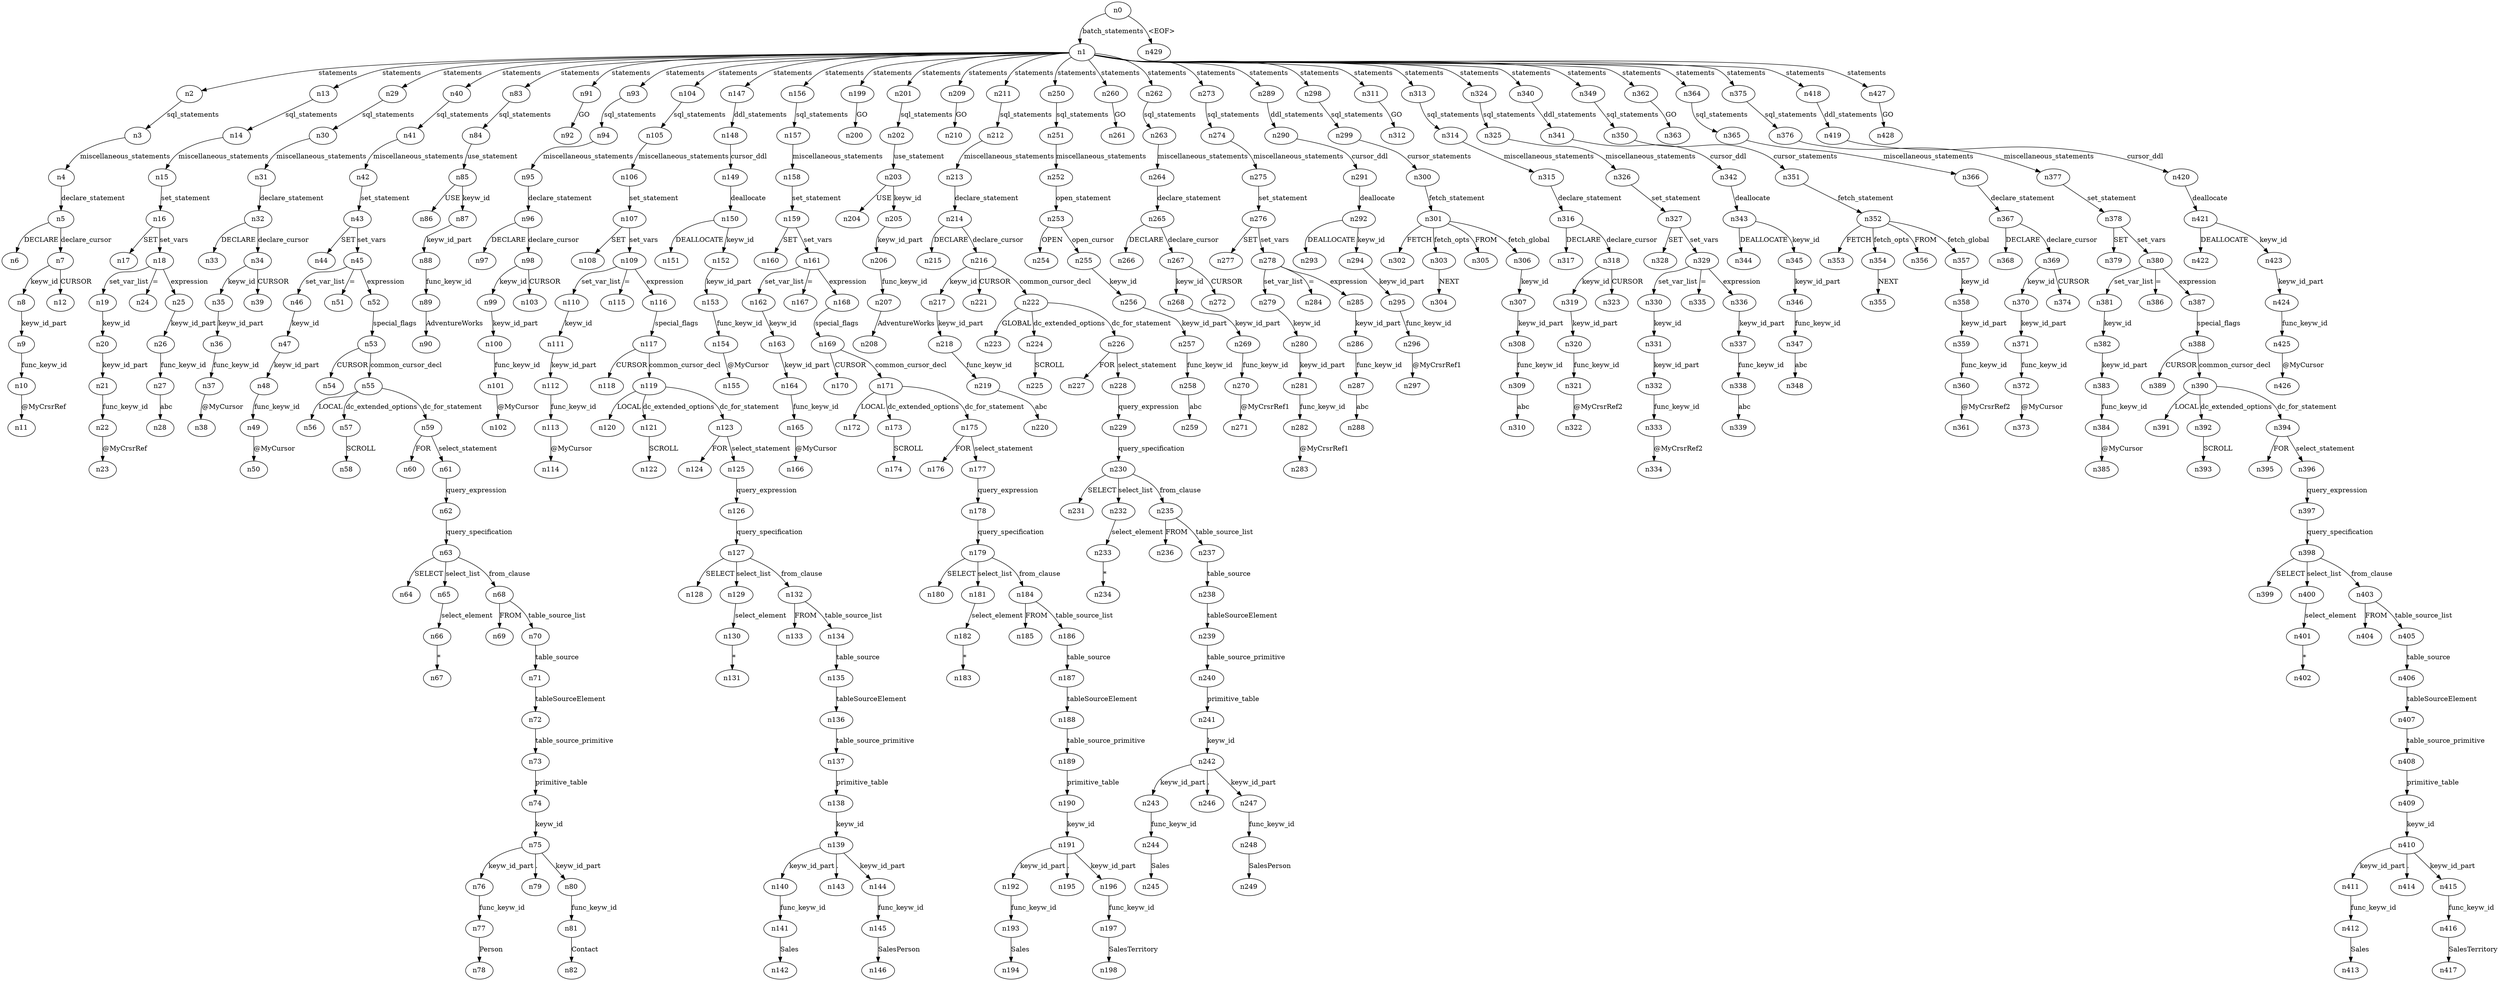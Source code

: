 digraph ParseTree {
  n0 -> n1 [label="batch_statements"];
  n1 -> n2 [label="statements"];
  n2 -> n3 [label="sql_statements"];
  n3 -> n4 [label="miscellaneous_statements"];
  n4 -> n5 [label="declare_statement"];
  n5 -> n6 [label="DECLARE"];
  n5 -> n7 [label="declare_cursor"];
  n7 -> n8 [label="keyw_id"];
  n8 -> n9 [label="keyw_id_part"];
  n9 -> n10 [label="func_keyw_id"];
  n10 -> n11 [label="@MyCrsrRef"];
  n7 -> n12 [label="CURSOR"];
  n1 -> n13 [label="statements"];
  n13 -> n14 [label="sql_statements"];
  n14 -> n15 [label="miscellaneous_statements"];
  n15 -> n16 [label="set_statement"];
  n16 -> n17 [label="SET"];
  n16 -> n18 [label="set_vars"];
  n18 -> n19 [label="set_var_list"];
  n19 -> n20 [label="keyw_id"];
  n20 -> n21 [label="keyw_id_part"];
  n21 -> n22 [label="func_keyw_id"];
  n22 -> n23 [label="@MyCrsrRef"];
  n18 -> n24 [label="="];
  n18 -> n25 [label="expression"];
  n25 -> n26 [label="keyw_id_part"];
  n26 -> n27 [label="func_keyw_id"];
  n27 -> n28 [label="abc"];
  n1 -> n29 [label="statements"];
  n29 -> n30 [label="sql_statements"];
  n30 -> n31 [label="miscellaneous_statements"];
  n31 -> n32 [label="declare_statement"];
  n32 -> n33 [label="DECLARE"];
  n32 -> n34 [label="declare_cursor"];
  n34 -> n35 [label="keyw_id"];
  n35 -> n36 [label="keyw_id_part"];
  n36 -> n37 [label="func_keyw_id"];
  n37 -> n38 [label="@MyCursor"];
  n34 -> n39 [label="CURSOR"];
  n1 -> n40 [label="statements"];
  n40 -> n41 [label="sql_statements"];
  n41 -> n42 [label="miscellaneous_statements"];
  n42 -> n43 [label="set_statement"];
  n43 -> n44 [label="SET"];
  n43 -> n45 [label="set_vars"];
  n45 -> n46 [label="set_var_list"];
  n46 -> n47 [label="keyw_id"];
  n47 -> n48 [label="keyw_id_part"];
  n48 -> n49 [label="func_keyw_id"];
  n49 -> n50 [label="@MyCursor"];
  n45 -> n51 [label="="];
  n45 -> n52 [label="expression"];
  n52 -> n53 [label="special_flags"];
  n53 -> n54 [label="CURSOR"];
  n53 -> n55 [label="common_cursor_decl"];
  n55 -> n56 [label="LOCAL"];
  n55 -> n57 [label="dc_extended_options"];
  n57 -> n58 [label="SCROLL"];
  n55 -> n59 [label="dc_for_statement"];
  n59 -> n60 [label="FOR"];
  n59 -> n61 [label="select_statement"];
  n61 -> n62 [label="query_expression"];
  n62 -> n63 [label="query_specification"];
  n63 -> n64 [label="SELECT"];
  n63 -> n65 [label="select_list"];
  n65 -> n66 [label="select_element"];
  n66 -> n67 [label="*"];
  n63 -> n68 [label="from_clause"];
  n68 -> n69 [label="FROM"];
  n68 -> n70 [label="table_source_list"];
  n70 -> n71 [label="table_source"];
  n71 -> n72 [label="tableSourceElement"];
  n72 -> n73 [label="table_source_primitive"];
  n73 -> n74 [label="primitive_table"];
  n74 -> n75 [label="keyw_id"];
  n75 -> n76 [label="keyw_id_part"];
  n76 -> n77 [label="func_keyw_id"];
  n77 -> n78 [label="Person"];
  n75 -> n79 [label="."];
  n75 -> n80 [label="keyw_id_part"];
  n80 -> n81 [label="func_keyw_id"];
  n81 -> n82 [label="Contact"];
  n1 -> n83 [label="statements"];
  n83 -> n84 [label="sql_statements"];
  n84 -> n85 [label="use_statement"];
  n85 -> n86 [label="USE"];
  n85 -> n87 [label="keyw_id"];
  n87 -> n88 [label="keyw_id_part"];
  n88 -> n89 [label="func_keyw_id"];
  n89 -> n90 [label="AdventureWorks"];
  n1 -> n91 [label="statements"];
  n91 -> n92 [label="GO"];
  n1 -> n93 [label="statements"];
  n93 -> n94 [label="sql_statements"];
  n94 -> n95 [label="miscellaneous_statements"];
  n95 -> n96 [label="declare_statement"];
  n96 -> n97 [label="DECLARE"];
  n96 -> n98 [label="declare_cursor"];
  n98 -> n99 [label="keyw_id"];
  n99 -> n100 [label="keyw_id_part"];
  n100 -> n101 [label="func_keyw_id"];
  n101 -> n102 [label="@MyCursor"];
  n98 -> n103 [label="CURSOR"];
  n1 -> n104 [label="statements"];
  n104 -> n105 [label="sql_statements"];
  n105 -> n106 [label="miscellaneous_statements"];
  n106 -> n107 [label="set_statement"];
  n107 -> n108 [label="SET"];
  n107 -> n109 [label="set_vars"];
  n109 -> n110 [label="set_var_list"];
  n110 -> n111 [label="keyw_id"];
  n111 -> n112 [label="keyw_id_part"];
  n112 -> n113 [label="func_keyw_id"];
  n113 -> n114 [label="@MyCursor"];
  n109 -> n115 [label="="];
  n109 -> n116 [label="expression"];
  n116 -> n117 [label="special_flags"];
  n117 -> n118 [label="CURSOR"];
  n117 -> n119 [label="common_cursor_decl"];
  n119 -> n120 [label="LOCAL"];
  n119 -> n121 [label="dc_extended_options"];
  n121 -> n122 [label="SCROLL"];
  n119 -> n123 [label="dc_for_statement"];
  n123 -> n124 [label="FOR"];
  n123 -> n125 [label="select_statement"];
  n125 -> n126 [label="query_expression"];
  n126 -> n127 [label="query_specification"];
  n127 -> n128 [label="SELECT"];
  n127 -> n129 [label="select_list"];
  n129 -> n130 [label="select_element"];
  n130 -> n131 [label="*"];
  n127 -> n132 [label="from_clause"];
  n132 -> n133 [label="FROM"];
  n132 -> n134 [label="table_source_list"];
  n134 -> n135 [label="table_source"];
  n135 -> n136 [label="tableSourceElement"];
  n136 -> n137 [label="table_source_primitive"];
  n137 -> n138 [label="primitive_table"];
  n138 -> n139 [label="keyw_id"];
  n139 -> n140 [label="keyw_id_part"];
  n140 -> n141 [label="func_keyw_id"];
  n141 -> n142 [label="Sales"];
  n139 -> n143 [label="."];
  n139 -> n144 [label="keyw_id_part"];
  n144 -> n145 [label="func_keyw_id"];
  n145 -> n146 [label="SalesPerson"];
  n1 -> n147 [label="statements"];
  n147 -> n148 [label="ddl_statements"];
  n148 -> n149 [label="cursor_ddl"];
  n149 -> n150 [label="deallocate"];
  n150 -> n151 [label="DEALLOCATE"];
  n150 -> n152 [label="keyw_id"];
  n152 -> n153 [label="keyw_id_part"];
  n153 -> n154 [label="func_keyw_id"];
  n154 -> n155 [label="@MyCursor"];
  n1 -> n156 [label="statements"];
  n156 -> n157 [label="sql_statements"];
  n157 -> n158 [label="miscellaneous_statements"];
  n158 -> n159 [label="set_statement"];
  n159 -> n160 [label="SET"];
  n159 -> n161 [label="set_vars"];
  n161 -> n162 [label="set_var_list"];
  n162 -> n163 [label="keyw_id"];
  n163 -> n164 [label="keyw_id_part"];
  n164 -> n165 [label="func_keyw_id"];
  n165 -> n166 [label="@MyCursor"];
  n161 -> n167 [label="="];
  n161 -> n168 [label="expression"];
  n168 -> n169 [label="special_flags"];
  n169 -> n170 [label="CURSOR"];
  n169 -> n171 [label="common_cursor_decl"];
  n171 -> n172 [label="LOCAL"];
  n171 -> n173 [label="dc_extended_options"];
  n173 -> n174 [label="SCROLL"];
  n171 -> n175 [label="dc_for_statement"];
  n175 -> n176 [label="FOR"];
  n175 -> n177 [label="select_statement"];
  n177 -> n178 [label="query_expression"];
  n178 -> n179 [label="query_specification"];
  n179 -> n180 [label="SELECT"];
  n179 -> n181 [label="select_list"];
  n181 -> n182 [label="select_element"];
  n182 -> n183 [label="*"];
  n179 -> n184 [label="from_clause"];
  n184 -> n185 [label="FROM"];
  n184 -> n186 [label="table_source_list"];
  n186 -> n187 [label="table_source"];
  n187 -> n188 [label="tableSourceElement"];
  n188 -> n189 [label="table_source_primitive"];
  n189 -> n190 [label="primitive_table"];
  n190 -> n191 [label="keyw_id"];
  n191 -> n192 [label="keyw_id_part"];
  n192 -> n193 [label="func_keyw_id"];
  n193 -> n194 [label="Sales"];
  n191 -> n195 [label="."];
  n191 -> n196 [label="keyw_id_part"];
  n196 -> n197 [label="func_keyw_id"];
  n197 -> n198 [label="SalesTerritory"];
  n1 -> n199 [label="statements"];
  n199 -> n200 [label="GO"];
  n1 -> n201 [label="statements"];
  n201 -> n202 [label="sql_statements"];
  n202 -> n203 [label="use_statement"];
  n203 -> n204 [label="USE"];
  n203 -> n205 [label="keyw_id"];
  n205 -> n206 [label="keyw_id_part"];
  n206 -> n207 [label="func_keyw_id"];
  n207 -> n208 [label="AdventureWorks"];
  n1 -> n209 [label="statements"];
  n209 -> n210 [label="GO"];
  n1 -> n211 [label="statements"];
  n211 -> n212 [label="sql_statements"];
  n212 -> n213 [label="miscellaneous_statements"];
  n213 -> n214 [label="declare_statement"];
  n214 -> n215 [label="DECLARE"];
  n214 -> n216 [label="declare_cursor"];
  n216 -> n217 [label="keyw_id"];
  n217 -> n218 [label="keyw_id_part"];
  n218 -> n219 [label="func_keyw_id"];
  n219 -> n220 [label="abc"];
  n216 -> n221 [label="CURSOR"];
  n216 -> n222 [label="common_cursor_decl"];
  n222 -> n223 [label="GLOBAL"];
  n222 -> n224 [label="dc_extended_options"];
  n224 -> n225 [label="SCROLL"];
  n222 -> n226 [label="dc_for_statement"];
  n226 -> n227 [label="FOR"];
  n226 -> n228 [label="select_statement"];
  n228 -> n229 [label="query_expression"];
  n229 -> n230 [label="query_specification"];
  n230 -> n231 [label="SELECT"];
  n230 -> n232 [label="select_list"];
  n232 -> n233 [label="select_element"];
  n233 -> n234 [label="*"];
  n230 -> n235 [label="from_clause"];
  n235 -> n236 [label="FROM"];
  n235 -> n237 [label="table_source_list"];
  n237 -> n238 [label="table_source"];
  n238 -> n239 [label="tableSourceElement"];
  n239 -> n240 [label="table_source_primitive"];
  n240 -> n241 [label="primitive_table"];
  n241 -> n242 [label="keyw_id"];
  n242 -> n243 [label="keyw_id_part"];
  n243 -> n244 [label="func_keyw_id"];
  n244 -> n245 [label="Sales"];
  n242 -> n246 [label="."];
  n242 -> n247 [label="keyw_id_part"];
  n247 -> n248 [label="func_keyw_id"];
  n248 -> n249 [label="SalesPerson"];
  n1 -> n250 [label="statements"];
  n250 -> n251 [label="sql_statements"];
  n251 -> n252 [label="miscellaneous_statements"];
  n252 -> n253 [label="open_statement"];
  n253 -> n254 [label="OPEN"];
  n253 -> n255 [label="open_cursor"];
  n255 -> n256 [label="keyw_id"];
  n256 -> n257 [label="keyw_id_part"];
  n257 -> n258 [label="func_keyw_id"];
  n258 -> n259 [label="abc"];
  n1 -> n260 [label="statements"];
  n260 -> n261 [label="GO"];
  n1 -> n262 [label="statements"];
  n262 -> n263 [label="sql_statements"];
  n263 -> n264 [label="miscellaneous_statements"];
  n264 -> n265 [label="declare_statement"];
  n265 -> n266 [label="DECLARE"];
  n265 -> n267 [label="declare_cursor"];
  n267 -> n268 [label="keyw_id"];
  n268 -> n269 [label="keyw_id_part"];
  n269 -> n270 [label="func_keyw_id"];
  n270 -> n271 [label="@MyCrsrRef1"];
  n267 -> n272 [label="CURSOR"];
  n1 -> n273 [label="statements"];
  n273 -> n274 [label="sql_statements"];
  n274 -> n275 [label="miscellaneous_statements"];
  n275 -> n276 [label="set_statement"];
  n276 -> n277 [label="SET"];
  n276 -> n278 [label="set_vars"];
  n278 -> n279 [label="set_var_list"];
  n279 -> n280 [label="keyw_id"];
  n280 -> n281 [label="keyw_id_part"];
  n281 -> n282 [label="func_keyw_id"];
  n282 -> n283 [label="@MyCrsrRef1"];
  n278 -> n284 [label="="];
  n278 -> n285 [label="expression"];
  n285 -> n286 [label="keyw_id_part"];
  n286 -> n287 [label="func_keyw_id"];
  n287 -> n288 [label="abc"];
  n1 -> n289 [label="statements"];
  n289 -> n290 [label="ddl_statements"];
  n290 -> n291 [label="cursor_ddl"];
  n291 -> n292 [label="deallocate"];
  n292 -> n293 [label="DEALLOCATE"];
  n292 -> n294 [label="keyw_id"];
  n294 -> n295 [label="keyw_id_part"];
  n295 -> n296 [label="func_keyw_id"];
  n296 -> n297 [label="@MyCrsrRef1"];
  n1 -> n298 [label="statements"];
  n298 -> n299 [label="sql_statements"];
  n299 -> n300 [label="cursor_statements"];
  n300 -> n301 [label="fetch_statement"];
  n301 -> n302 [label="FETCH"];
  n301 -> n303 [label="fetch_opts"];
  n303 -> n304 [label="NEXT"];
  n301 -> n305 [label="FROM"];
  n301 -> n306 [label="fetch_global"];
  n306 -> n307 [label="keyw_id"];
  n307 -> n308 [label="keyw_id_part"];
  n308 -> n309 [label="func_keyw_id"];
  n309 -> n310 [label="abc"];
  n1 -> n311 [label="statements"];
  n311 -> n312 [label="GO"];
  n1 -> n313 [label="statements"];
  n313 -> n314 [label="sql_statements"];
  n314 -> n315 [label="miscellaneous_statements"];
  n315 -> n316 [label="declare_statement"];
  n316 -> n317 [label="DECLARE"];
  n316 -> n318 [label="declare_cursor"];
  n318 -> n319 [label="keyw_id"];
  n319 -> n320 [label="keyw_id_part"];
  n320 -> n321 [label="func_keyw_id"];
  n321 -> n322 [label="@MyCrsrRef2"];
  n318 -> n323 [label="CURSOR"];
  n1 -> n324 [label="statements"];
  n324 -> n325 [label="sql_statements"];
  n325 -> n326 [label="miscellaneous_statements"];
  n326 -> n327 [label="set_statement"];
  n327 -> n328 [label="SET"];
  n327 -> n329 [label="set_vars"];
  n329 -> n330 [label="set_var_list"];
  n330 -> n331 [label="keyw_id"];
  n331 -> n332 [label="keyw_id_part"];
  n332 -> n333 [label="func_keyw_id"];
  n333 -> n334 [label="@MyCrsrRef2"];
  n329 -> n335 [label="="];
  n329 -> n336 [label="expression"];
  n336 -> n337 [label="keyw_id_part"];
  n337 -> n338 [label="func_keyw_id"];
  n338 -> n339 [label="abc"];
  n1 -> n340 [label="statements"];
  n340 -> n341 [label="ddl_statements"];
  n341 -> n342 [label="cursor_ddl"];
  n342 -> n343 [label="deallocate"];
  n343 -> n344 [label="DEALLOCATE"];
  n343 -> n345 [label="keyw_id"];
  n345 -> n346 [label="keyw_id_part"];
  n346 -> n347 [label="func_keyw_id"];
  n347 -> n348 [label="abc"];
  n1 -> n349 [label="statements"];
  n349 -> n350 [label="sql_statements"];
  n350 -> n351 [label="cursor_statements"];
  n351 -> n352 [label="fetch_statement"];
  n352 -> n353 [label="FETCH"];
  n352 -> n354 [label="fetch_opts"];
  n354 -> n355 [label="NEXT"];
  n352 -> n356 [label="FROM"];
  n352 -> n357 [label="fetch_global"];
  n357 -> n358 [label="keyw_id"];
  n358 -> n359 [label="keyw_id_part"];
  n359 -> n360 [label="func_keyw_id"];
  n360 -> n361 [label="@MyCrsrRef2"];
  n1 -> n362 [label="statements"];
  n362 -> n363 [label="GO"];
  n1 -> n364 [label="statements"];
  n364 -> n365 [label="sql_statements"];
  n365 -> n366 [label="miscellaneous_statements"];
  n366 -> n367 [label="declare_statement"];
  n367 -> n368 [label="DECLARE"];
  n367 -> n369 [label="declare_cursor"];
  n369 -> n370 [label="keyw_id"];
  n370 -> n371 [label="keyw_id_part"];
  n371 -> n372 [label="func_keyw_id"];
  n372 -> n373 [label="@MyCursor"];
  n369 -> n374 [label="CURSOR"];
  n1 -> n375 [label="statements"];
  n375 -> n376 [label="sql_statements"];
  n376 -> n377 [label="miscellaneous_statements"];
  n377 -> n378 [label="set_statement"];
  n378 -> n379 [label="SET"];
  n378 -> n380 [label="set_vars"];
  n380 -> n381 [label="set_var_list"];
  n381 -> n382 [label="keyw_id"];
  n382 -> n383 [label="keyw_id_part"];
  n383 -> n384 [label="func_keyw_id"];
  n384 -> n385 [label="@MyCursor"];
  n380 -> n386 [label="="];
  n380 -> n387 [label="expression"];
  n387 -> n388 [label="special_flags"];
  n388 -> n389 [label="CURSOR"];
  n388 -> n390 [label="common_cursor_decl"];
  n390 -> n391 [label="LOCAL"];
  n390 -> n392 [label="dc_extended_options"];
  n392 -> n393 [label="SCROLL"];
  n390 -> n394 [label="dc_for_statement"];
  n394 -> n395 [label="FOR"];
  n394 -> n396 [label="select_statement"];
  n396 -> n397 [label="query_expression"];
  n397 -> n398 [label="query_specification"];
  n398 -> n399 [label="SELECT"];
  n398 -> n400 [label="select_list"];
  n400 -> n401 [label="select_element"];
  n401 -> n402 [label="*"];
  n398 -> n403 [label="from_clause"];
  n403 -> n404 [label="FROM"];
  n403 -> n405 [label="table_source_list"];
  n405 -> n406 [label="table_source"];
  n406 -> n407 [label="tableSourceElement"];
  n407 -> n408 [label="table_source_primitive"];
  n408 -> n409 [label="primitive_table"];
  n409 -> n410 [label="keyw_id"];
  n410 -> n411 [label="keyw_id_part"];
  n411 -> n412 [label="func_keyw_id"];
  n412 -> n413 [label="Sales"];
  n410 -> n414 [label="."];
  n410 -> n415 [label="keyw_id_part"];
  n415 -> n416 [label="func_keyw_id"];
  n416 -> n417 [label="SalesTerritory"];
  n1 -> n418 [label="statements"];
  n418 -> n419 [label="ddl_statements"];
  n419 -> n420 [label="cursor_ddl"];
  n420 -> n421 [label="deallocate"];
  n421 -> n422 [label="DEALLOCATE"];
  n421 -> n423 [label="keyw_id"];
  n423 -> n424 [label="keyw_id_part"];
  n424 -> n425 [label="func_keyw_id"];
  n425 -> n426 [label="@MyCursor"];
  n1 -> n427 [label="statements"];
  n427 -> n428 [label="GO"];
  n0 -> n429 [label="<EOF>"];
}